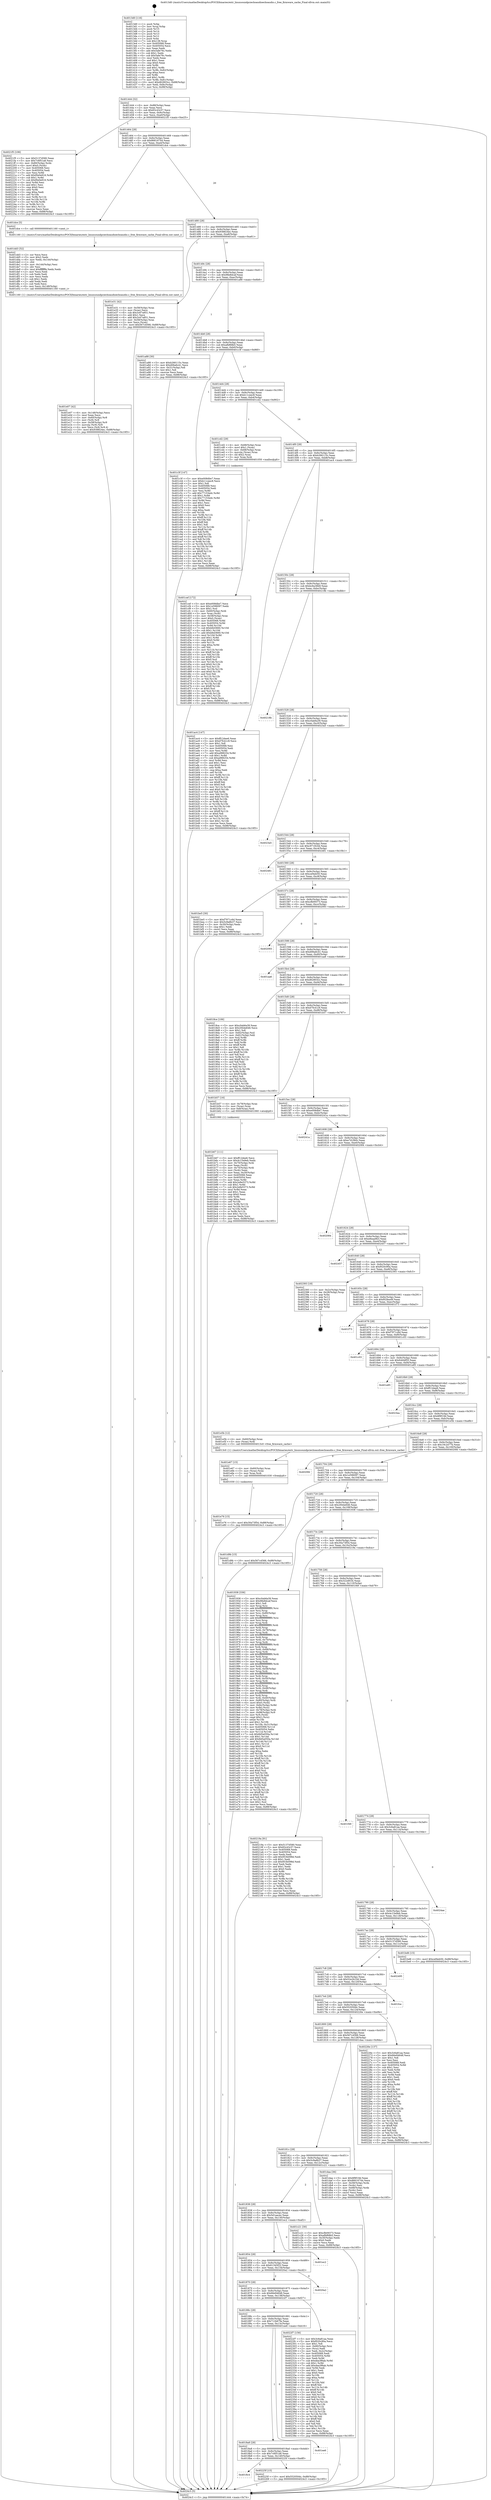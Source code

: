 digraph "0x4013d0" {
  label = "0x4013d0 (/mnt/c/Users/mathe/Desktop/tcc/POCII/binaries/extr_linuxsoundpciechoaudioechoaudio.c_free_firmware_cache_Final-ollvm.out::main(0))"
  labelloc = "t"
  node[shape=record]

  Entry [label="",width=0.3,height=0.3,shape=circle,fillcolor=black,style=filled]
  "0x401444" [label="{
     0x401444 [32]\l
     | [instrs]\l
     &nbsp;&nbsp;0x401444 \<+6\>: mov -0x88(%rbp),%eax\l
     &nbsp;&nbsp;0x40144a \<+2\>: mov %eax,%ecx\l
     &nbsp;&nbsp;0x40144c \<+6\>: sub $0x83c43c57,%ecx\l
     &nbsp;&nbsp;0x401452 \<+6\>: mov %eax,-0x9c(%rbp)\l
     &nbsp;&nbsp;0x401458 \<+6\>: mov %ecx,-0xa0(%rbp)\l
     &nbsp;&nbsp;0x40145e \<+6\>: je 00000000004021f5 \<main+0xe25\>\l
  }"]
  "0x4021f5" [label="{
     0x4021f5 [106]\l
     | [instrs]\l
     &nbsp;&nbsp;0x4021f5 \<+5\>: mov $0x5137d580,%eax\l
     &nbsp;&nbsp;0x4021fa \<+5\>: mov $0x7c6f51a8,%ecx\l
     &nbsp;&nbsp;0x4021ff \<+4\>: mov -0x80(%rbp),%rdx\l
     &nbsp;&nbsp;0x402203 \<+6\>: movl $0x0,(%rdx)\l
     &nbsp;&nbsp;0x402209 \<+7\>: mov 0x405068,%esi\l
     &nbsp;&nbsp;0x402210 \<+7\>: mov 0x405054,%edi\l
     &nbsp;&nbsp;0x402217 \<+3\>: mov %esi,%r8d\l
     &nbsp;&nbsp;0x40221a \<+7\>: add $0xf0e0e916,%r8d\l
     &nbsp;&nbsp;0x402221 \<+4\>: sub $0x1,%r8d\l
     &nbsp;&nbsp;0x402225 \<+7\>: sub $0xf0e0e916,%r8d\l
     &nbsp;&nbsp;0x40222c \<+4\>: imul %r8d,%esi\l
     &nbsp;&nbsp;0x402230 \<+3\>: and $0x1,%esi\l
     &nbsp;&nbsp;0x402233 \<+3\>: cmp $0x0,%esi\l
     &nbsp;&nbsp;0x402236 \<+4\>: sete %r9b\l
     &nbsp;&nbsp;0x40223a \<+3\>: cmp $0xa,%edi\l
     &nbsp;&nbsp;0x40223d \<+4\>: setl %r10b\l
     &nbsp;&nbsp;0x402241 \<+3\>: mov %r9b,%r11b\l
     &nbsp;&nbsp;0x402244 \<+3\>: and %r10b,%r11b\l
     &nbsp;&nbsp;0x402247 \<+3\>: xor %r10b,%r9b\l
     &nbsp;&nbsp;0x40224a \<+3\>: or %r9b,%r11b\l
     &nbsp;&nbsp;0x40224d \<+4\>: test $0x1,%r11b\l
     &nbsp;&nbsp;0x402251 \<+3\>: cmovne %ecx,%eax\l
     &nbsp;&nbsp;0x402254 \<+6\>: mov %eax,-0x88(%rbp)\l
     &nbsp;&nbsp;0x40225a \<+5\>: jmp 00000000004024c3 \<main+0x10f3\>\l
  }"]
  "0x401464" [label="{
     0x401464 [28]\l
     | [instrs]\l
     &nbsp;&nbsp;0x401464 \<+5\>: jmp 0000000000401469 \<main+0x99\>\l
     &nbsp;&nbsp;0x401469 \<+6\>: mov -0x9c(%rbp),%eax\l
     &nbsp;&nbsp;0x40146f \<+5\>: sub $0x86616744,%eax\l
     &nbsp;&nbsp;0x401474 \<+6\>: mov %eax,-0xa4(%rbp)\l
     &nbsp;&nbsp;0x40147a \<+6\>: je 0000000000401dce \<main+0x9fe\>\l
  }"]
  Exit [label="",width=0.3,height=0.3,shape=circle,fillcolor=black,style=filled,peripheries=2]
  "0x401dce" [label="{
     0x401dce [5]\l
     | [instrs]\l
     &nbsp;&nbsp;0x401dce \<+5\>: call 0000000000401160 \<next_i\>\l
     | [calls]\l
     &nbsp;&nbsp;0x401160 \{1\} (/mnt/c/Users/mathe/Desktop/tcc/POCII/binaries/extr_linuxsoundpciechoaudioechoaudio.c_free_firmware_cache_Final-ollvm.out::next_i)\l
  }"]
  "0x401480" [label="{
     0x401480 [28]\l
     | [instrs]\l
     &nbsp;&nbsp;0x401480 \<+5\>: jmp 0000000000401485 \<main+0xb5\>\l
     &nbsp;&nbsp;0x401485 \<+6\>: mov -0x9c(%rbp),%eax\l
     &nbsp;&nbsp;0x40148b \<+5\>: sub $0x938824ec,%eax\l
     &nbsp;&nbsp;0x401490 \<+6\>: mov %eax,-0xa8(%rbp)\l
     &nbsp;&nbsp;0x401496 \<+6\>: je 0000000000401e31 \<main+0xa61\>\l
  }"]
  "0x4018c4" [label="{
     0x4018c4\l
  }", style=dashed]
  "0x401e31" [label="{
     0x401e31 [42]\l
     | [instrs]\l
     &nbsp;&nbsp;0x401e31 \<+4\>: mov -0x58(%rbp),%rax\l
     &nbsp;&nbsp;0x401e35 \<+2\>: mov (%rax),%ecx\l
     &nbsp;&nbsp;0x401e37 \<+6\>: sub $0x3c67a851,%ecx\l
     &nbsp;&nbsp;0x401e3d \<+3\>: add $0x1,%ecx\l
     &nbsp;&nbsp;0x401e40 \<+6\>: add $0x3c67a851,%ecx\l
     &nbsp;&nbsp;0x401e46 \<+4\>: mov -0x58(%rbp),%rax\l
     &nbsp;&nbsp;0x401e4a \<+2\>: mov %ecx,(%rax)\l
     &nbsp;&nbsp;0x401e4c \<+10\>: movl $0x567c4566,-0x88(%rbp)\l
     &nbsp;&nbsp;0x401e56 \<+5\>: jmp 00000000004024c3 \<main+0x10f3\>\l
  }"]
  "0x40149c" [label="{
     0x40149c [28]\l
     | [instrs]\l
     &nbsp;&nbsp;0x40149c \<+5\>: jmp 00000000004014a1 \<main+0xd1\>\l
     &nbsp;&nbsp;0x4014a1 \<+6\>: mov -0x9c(%rbp),%eax\l
     &nbsp;&nbsp;0x4014a7 \<+5\>: sub $0x98e8dcaf,%eax\l
     &nbsp;&nbsp;0x4014ac \<+6\>: mov %eax,-0xac(%rbp)\l
     &nbsp;&nbsp;0x4014b2 \<+6\>: je 0000000000401a88 \<main+0x6b8\>\l
  }"]
  "0x40225f" [label="{
     0x40225f [15]\l
     | [instrs]\l
     &nbsp;&nbsp;0x40225f \<+10\>: movl $0x552050dc,-0x88(%rbp)\l
     &nbsp;&nbsp;0x402269 \<+5\>: jmp 00000000004024c3 \<main+0x10f3\>\l
  }"]
  "0x401a88" [label="{
     0x401a88 [30]\l
     | [instrs]\l
     &nbsp;&nbsp;0x401a88 \<+5\>: mov $0xb266115c,%eax\l
     &nbsp;&nbsp;0x401a8d \<+5\>: mov $0xd06a6c41,%ecx\l
     &nbsp;&nbsp;0x401a92 \<+3\>: mov -0x31(%rbp),%dl\l
     &nbsp;&nbsp;0x401a95 \<+3\>: test $0x1,%dl\l
     &nbsp;&nbsp;0x401a98 \<+3\>: cmovne %ecx,%eax\l
     &nbsp;&nbsp;0x401a9b \<+6\>: mov %eax,-0x88(%rbp)\l
     &nbsp;&nbsp;0x401aa1 \<+5\>: jmp 00000000004024c3 \<main+0x10f3\>\l
  }"]
  "0x4014b8" [label="{
     0x4014b8 [28]\l
     | [instrs]\l
     &nbsp;&nbsp;0x4014b8 \<+5\>: jmp 00000000004014bd \<main+0xed\>\l
     &nbsp;&nbsp;0x4014bd \<+6\>: mov -0x9c(%rbp),%eax\l
     &nbsp;&nbsp;0x4014c3 \<+5\>: sub $0xafbf68b5,%eax\l
     &nbsp;&nbsp;0x4014c8 \<+6\>: mov %eax,-0xb0(%rbp)\l
     &nbsp;&nbsp;0x4014ce \<+6\>: je 0000000000401c3f \<main+0x86f\>\l
  }"]
  "0x4018a8" [label="{
     0x4018a8 [28]\l
     | [instrs]\l
     &nbsp;&nbsp;0x4018a8 \<+5\>: jmp 00000000004018ad \<main+0x4dd\>\l
     &nbsp;&nbsp;0x4018ad \<+6\>: mov -0x9c(%rbp),%eax\l
     &nbsp;&nbsp;0x4018b3 \<+5\>: sub $0x7c6f51a8,%eax\l
     &nbsp;&nbsp;0x4018b8 \<+6\>: mov %eax,-0x140(%rbp)\l
     &nbsp;&nbsp;0x4018be \<+6\>: je 000000000040225f \<main+0xe8f\>\l
  }"]
  "0x401c3f" [label="{
     0x401c3f [147]\l
     | [instrs]\l
     &nbsp;&nbsp;0x401c3f \<+5\>: mov $0xe008dbe7,%eax\l
     &nbsp;&nbsp;0x401c44 \<+5\>: mov $0xb11ceec8,%ecx\l
     &nbsp;&nbsp;0x401c49 \<+2\>: mov $0x1,%dl\l
     &nbsp;&nbsp;0x401c4b \<+7\>: mov 0x405068,%esi\l
     &nbsp;&nbsp;0x401c52 \<+7\>: mov 0x405054,%edi\l
     &nbsp;&nbsp;0x401c59 \<+3\>: mov %esi,%r8d\l
     &nbsp;&nbsp;0x401c5c \<+7\>: add $0x77153edc,%r8d\l
     &nbsp;&nbsp;0x401c63 \<+4\>: sub $0x1,%r8d\l
     &nbsp;&nbsp;0x401c67 \<+7\>: sub $0x77153edc,%r8d\l
     &nbsp;&nbsp;0x401c6e \<+4\>: imul %r8d,%esi\l
     &nbsp;&nbsp;0x401c72 \<+3\>: and $0x1,%esi\l
     &nbsp;&nbsp;0x401c75 \<+3\>: cmp $0x0,%esi\l
     &nbsp;&nbsp;0x401c78 \<+4\>: sete %r9b\l
     &nbsp;&nbsp;0x401c7c \<+3\>: cmp $0xa,%edi\l
     &nbsp;&nbsp;0x401c7f \<+4\>: setl %r10b\l
     &nbsp;&nbsp;0x401c83 \<+3\>: mov %r9b,%r11b\l
     &nbsp;&nbsp;0x401c86 \<+4\>: xor $0xff,%r11b\l
     &nbsp;&nbsp;0x401c8a \<+3\>: mov %r10b,%bl\l
     &nbsp;&nbsp;0x401c8d \<+3\>: xor $0xff,%bl\l
     &nbsp;&nbsp;0x401c90 \<+3\>: xor $0x1,%dl\l
     &nbsp;&nbsp;0x401c93 \<+3\>: mov %r11b,%r14b\l
     &nbsp;&nbsp;0x401c96 \<+4\>: and $0xff,%r14b\l
     &nbsp;&nbsp;0x401c9a \<+3\>: and %dl,%r9b\l
     &nbsp;&nbsp;0x401c9d \<+3\>: mov %bl,%r15b\l
     &nbsp;&nbsp;0x401ca0 \<+4\>: and $0xff,%r15b\l
     &nbsp;&nbsp;0x401ca4 \<+3\>: and %dl,%r10b\l
     &nbsp;&nbsp;0x401ca7 \<+3\>: or %r9b,%r14b\l
     &nbsp;&nbsp;0x401caa \<+3\>: or %r10b,%r15b\l
     &nbsp;&nbsp;0x401cad \<+3\>: xor %r15b,%r14b\l
     &nbsp;&nbsp;0x401cb0 \<+3\>: or %bl,%r11b\l
     &nbsp;&nbsp;0x401cb3 \<+4\>: xor $0xff,%r11b\l
     &nbsp;&nbsp;0x401cb7 \<+3\>: or $0x1,%dl\l
     &nbsp;&nbsp;0x401cba \<+3\>: and %dl,%r11b\l
     &nbsp;&nbsp;0x401cbd \<+3\>: or %r11b,%r14b\l
     &nbsp;&nbsp;0x401cc0 \<+4\>: test $0x1,%r14b\l
     &nbsp;&nbsp;0x401cc4 \<+3\>: cmovne %ecx,%eax\l
     &nbsp;&nbsp;0x401cc7 \<+6\>: mov %eax,-0x88(%rbp)\l
     &nbsp;&nbsp;0x401ccd \<+5\>: jmp 00000000004024c3 \<main+0x10f3\>\l
  }"]
  "0x4014d4" [label="{
     0x4014d4 [28]\l
     | [instrs]\l
     &nbsp;&nbsp;0x4014d4 \<+5\>: jmp 00000000004014d9 \<main+0x109\>\l
     &nbsp;&nbsp;0x4014d9 \<+6\>: mov -0x9c(%rbp),%eax\l
     &nbsp;&nbsp;0x4014df \<+5\>: sub $0xb11ceec8,%eax\l
     &nbsp;&nbsp;0x4014e4 \<+6\>: mov %eax,-0xb4(%rbp)\l
     &nbsp;&nbsp;0x4014ea \<+6\>: je 0000000000401cd2 \<main+0x902\>\l
  }"]
  "0x401ee6" [label="{
     0x401ee6\l
  }", style=dashed]
  "0x401cd2" [label="{
     0x401cd2 [29]\l
     | [instrs]\l
     &nbsp;&nbsp;0x401cd2 \<+4\>: mov -0x68(%rbp),%rax\l
     &nbsp;&nbsp;0x401cd6 \<+6\>: movl $0x1,(%rax)\l
     &nbsp;&nbsp;0x401cdc \<+4\>: mov -0x68(%rbp),%rax\l
     &nbsp;&nbsp;0x401ce0 \<+3\>: movslq (%rax),%rax\l
     &nbsp;&nbsp;0x401ce3 \<+4\>: shl $0x2,%rax\l
     &nbsp;&nbsp;0x401ce7 \<+3\>: mov %rax,%rdi\l
     &nbsp;&nbsp;0x401cea \<+5\>: call 0000000000401050 \<malloc@plt\>\l
     | [calls]\l
     &nbsp;&nbsp;0x401050 \{1\} (unknown)\l
  }"]
  "0x4014f0" [label="{
     0x4014f0 [28]\l
     | [instrs]\l
     &nbsp;&nbsp;0x4014f0 \<+5\>: jmp 00000000004014f5 \<main+0x125\>\l
     &nbsp;&nbsp;0x4014f5 \<+6\>: mov -0x9c(%rbp),%eax\l
     &nbsp;&nbsp;0x4014fb \<+5\>: sub $0xb266115c,%eax\l
     &nbsp;&nbsp;0x401500 \<+6\>: mov %eax,-0xb8(%rbp)\l
     &nbsp;&nbsp;0x401506 \<+6\>: je 0000000000401ac4 \<main+0x6f4\>\l
  }"]
  "0x40188c" [label="{
     0x40188c [28]\l
     | [instrs]\l
     &nbsp;&nbsp;0x40188c \<+5\>: jmp 0000000000401891 \<main+0x4c1\>\l
     &nbsp;&nbsp;0x401891 \<+6\>: mov -0x9c(%rbp),%eax\l
     &nbsp;&nbsp;0x401897 \<+5\>: sub $0x712b67fa,%eax\l
     &nbsp;&nbsp;0x40189c \<+6\>: mov %eax,-0x13c(%rbp)\l
     &nbsp;&nbsp;0x4018a2 \<+6\>: je 0000000000401ee6 \<main+0xb16\>\l
  }"]
  "0x401ac4" [label="{
     0x401ac4 [147]\l
     | [instrs]\l
     &nbsp;&nbsp;0x401ac4 \<+5\>: mov $0xff12dee6,%eax\l
     &nbsp;&nbsp;0x401ac9 \<+5\>: mov $0xd7fc41c9,%ecx\l
     &nbsp;&nbsp;0x401ace \<+2\>: mov $0x1,%dl\l
     &nbsp;&nbsp;0x401ad0 \<+7\>: mov 0x405068,%esi\l
     &nbsp;&nbsp;0x401ad7 \<+7\>: mov 0x405054,%edi\l
     &nbsp;&nbsp;0x401ade \<+3\>: mov %esi,%r8d\l
     &nbsp;&nbsp;0x401ae1 \<+7\>: add $0xa988254,%r8d\l
     &nbsp;&nbsp;0x401ae8 \<+4\>: sub $0x1,%r8d\l
     &nbsp;&nbsp;0x401aec \<+7\>: sub $0xa988254,%r8d\l
     &nbsp;&nbsp;0x401af3 \<+4\>: imul %r8d,%esi\l
     &nbsp;&nbsp;0x401af7 \<+3\>: and $0x1,%esi\l
     &nbsp;&nbsp;0x401afa \<+3\>: cmp $0x0,%esi\l
     &nbsp;&nbsp;0x401afd \<+4\>: sete %r9b\l
     &nbsp;&nbsp;0x401b01 \<+3\>: cmp $0xa,%edi\l
     &nbsp;&nbsp;0x401b04 \<+4\>: setl %r10b\l
     &nbsp;&nbsp;0x401b08 \<+3\>: mov %r9b,%r11b\l
     &nbsp;&nbsp;0x401b0b \<+4\>: xor $0xff,%r11b\l
     &nbsp;&nbsp;0x401b0f \<+3\>: mov %r10b,%bl\l
     &nbsp;&nbsp;0x401b12 \<+3\>: xor $0xff,%bl\l
     &nbsp;&nbsp;0x401b15 \<+3\>: xor $0x0,%dl\l
     &nbsp;&nbsp;0x401b18 \<+3\>: mov %r11b,%r14b\l
     &nbsp;&nbsp;0x401b1b \<+4\>: and $0x0,%r14b\l
     &nbsp;&nbsp;0x401b1f \<+3\>: and %dl,%r9b\l
     &nbsp;&nbsp;0x401b22 \<+3\>: mov %bl,%r15b\l
     &nbsp;&nbsp;0x401b25 \<+4\>: and $0x0,%r15b\l
     &nbsp;&nbsp;0x401b29 \<+3\>: and %dl,%r10b\l
     &nbsp;&nbsp;0x401b2c \<+3\>: or %r9b,%r14b\l
     &nbsp;&nbsp;0x401b2f \<+3\>: or %r10b,%r15b\l
     &nbsp;&nbsp;0x401b32 \<+3\>: xor %r15b,%r14b\l
     &nbsp;&nbsp;0x401b35 \<+3\>: or %bl,%r11b\l
     &nbsp;&nbsp;0x401b38 \<+4\>: xor $0xff,%r11b\l
     &nbsp;&nbsp;0x401b3c \<+3\>: or $0x0,%dl\l
     &nbsp;&nbsp;0x401b3f \<+3\>: and %dl,%r11b\l
     &nbsp;&nbsp;0x401b42 \<+3\>: or %r11b,%r14b\l
     &nbsp;&nbsp;0x401b45 \<+4\>: test $0x1,%r14b\l
     &nbsp;&nbsp;0x401b49 \<+3\>: cmovne %ecx,%eax\l
     &nbsp;&nbsp;0x401b4c \<+6\>: mov %eax,-0x88(%rbp)\l
     &nbsp;&nbsp;0x401b52 \<+5\>: jmp 00000000004024c3 \<main+0x10f3\>\l
  }"]
  "0x40150c" [label="{
     0x40150c [28]\l
     | [instrs]\l
     &nbsp;&nbsp;0x40150c \<+5\>: jmp 0000000000401511 \<main+0x141\>\l
     &nbsp;&nbsp;0x401511 \<+6\>: mov -0x9c(%rbp),%eax\l
     &nbsp;&nbsp;0x401517 \<+5\>: sub $0xbc6a36b9,%eax\l
     &nbsp;&nbsp;0x40151c \<+6\>: mov %eax,-0xbc(%rbp)\l
     &nbsp;&nbsp;0x401522 \<+6\>: je 000000000040218b \<main+0xdbb\>\l
  }"]
  "0x4022f7" [label="{
     0x4022f7 [156]\l
     | [instrs]\l
     &nbsp;&nbsp;0x4022f7 \<+5\>: mov $0x3c6a81aa,%eax\l
     &nbsp;&nbsp;0x4022fc \<+5\>: mov $0xf020c90a,%ecx\l
     &nbsp;&nbsp;0x402301 \<+2\>: mov $0x1,%dl\l
     &nbsp;&nbsp;0x402303 \<+4\>: mov -0x80(%rbp),%rsi\l
     &nbsp;&nbsp;0x402307 \<+2\>: mov (%rsi),%edi\l
     &nbsp;&nbsp;0x402309 \<+3\>: mov %edi,-0x2c(%rbp)\l
     &nbsp;&nbsp;0x40230c \<+7\>: mov 0x405068,%edi\l
     &nbsp;&nbsp;0x402313 \<+8\>: mov 0x405054,%r8d\l
     &nbsp;&nbsp;0x40231b \<+3\>: mov %edi,%r9d\l
     &nbsp;&nbsp;0x40231e \<+7\>: sub $0xdea3f6ab,%r9d\l
     &nbsp;&nbsp;0x402325 \<+4\>: sub $0x1,%r9d\l
     &nbsp;&nbsp;0x402329 \<+7\>: add $0xdea3f6ab,%r9d\l
     &nbsp;&nbsp;0x402330 \<+4\>: imul %r9d,%edi\l
     &nbsp;&nbsp;0x402334 \<+3\>: and $0x1,%edi\l
     &nbsp;&nbsp;0x402337 \<+3\>: cmp $0x0,%edi\l
     &nbsp;&nbsp;0x40233a \<+4\>: sete %r10b\l
     &nbsp;&nbsp;0x40233e \<+4\>: cmp $0xa,%r8d\l
     &nbsp;&nbsp;0x402342 \<+4\>: setl %r11b\l
     &nbsp;&nbsp;0x402346 \<+3\>: mov %r10b,%bl\l
     &nbsp;&nbsp;0x402349 \<+3\>: xor $0xff,%bl\l
     &nbsp;&nbsp;0x40234c \<+3\>: mov %r11b,%r14b\l
     &nbsp;&nbsp;0x40234f \<+4\>: xor $0xff,%r14b\l
     &nbsp;&nbsp;0x402353 \<+3\>: xor $0x0,%dl\l
     &nbsp;&nbsp;0x402356 \<+3\>: mov %bl,%r15b\l
     &nbsp;&nbsp;0x402359 \<+4\>: and $0x0,%r15b\l
     &nbsp;&nbsp;0x40235d \<+3\>: and %dl,%r10b\l
     &nbsp;&nbsp;0x402360 \<+3\>: mov %r14b,%r12b\l
     &nbsp;&nbsp;0x402363 \<+4\>: and $0x0,%r12b\l
     &nbsp;&nbsp;0x402367 \<+3\>: and %dl,%r11b\l
     &nbsp;&nbsp;0x40236a \<+3\>: or %r10b,%r15b\l
     &nbsp;&nbsp;0x40236d \<+3\>: or %r11b,%r12b\l
     &nbsp;&nbsp;0x402370 \<+3\>: xor %r12b,%r15b\l
     &nbsp;&nbsp;0x402373 \<+3\>: or %r14b,%bl\l
     &nbsp;&nbsp;0x402376 \<+3\>: xor $0xff,%bl\l
     &nbsp;&nbsp;0x402379 \<+3\>: or $0x0,%dl\l
     &nbsp;&nbsp;0x40237c \<+2\>: and %dl,%bl\l
     &nbsp;&nbsp;0x40237e \<+3\>: or %bl,%r15b\l
     &nbsp;&nbsp;0x402381 \<+4\>: test $0x1,%r15b\l
     &nbsp;&nbsp;0x402385 \<+3\>: cmovne %ecx,%eax\l
     &nbsp;&nbsp;0x402388 \<+6\>: mov %eax,-0x88(%rbp)\l
     &nbsp;&nbsp;0x40238e \<+5\>: jmp 00000000004024c3 \<main+0x10f3\>\l
  }"]
  "0x40218b" [label="{
     0x40218b\l
  }", style=dashed]
  "0x401528" [label="{
     0x401528 [28]\l
     | [instrs]\l
     &nbsp;&nbsp;0x401528 \<+5\>: jmp 000000000040152d \<main+0x15d\>\l
     &nbsp;&nbsp;0x40152d \<+6\>: mov -0x9c(%rbp),%eax\l
     &nbsp;&nbsp;0x401533 \<+5\>: sub $0xc0ab6a39,%eax\l
     &nbsp;&nbsp;0x401538 \<+6\>: mov %eax,-0xc0(%rbp)\l
     &nbsp;&nbsp;0x40153e \<+6\>: je 00000000004023a5 \<main+0xfd5\>\l
  }"]
  "0x401870" [label="{
     0x401870 [28]\l
     | [instrs]\l
     &nbsp;&nbsp;0x401870 \<+5\>: jmp 0000000000401875 \<main+0x4a5\>\l
     &nbsp;&nbsp;0x401875 \<+6\>: mov -0x9c(%rbp),%eax\l
     &nbsp;&nbsp;0x40187b \<+5\>: sub $0x66e94648,%eax\l
     &nbsp;&nbsp;0x401880 \<+6\>: mov %eax,-0x138(%rbp)\l
     &nbsp;&nbsp;0x401886 \<+6\>: je 00000000004022f7 \<main+0xf27\>\l
  }"]
  "0x4023a5" [label="{
     0x4023a5\l
  }", style=dashed]
  "0x401544" [label="{
     0x401544 [28]\l
     | [instrs]\l
     &nbsp;&nbsp;0x401544 \<+5\>: jmp 0000000000401549 \<main+0x179\>\l
     &nbsp;&nbsp;0x401549 \<+6\>: mov -0x9c(%rbp),%eax\l
     &nbsp;&nbsp;0x40154f \<+5\>: sub $0xc9718244,%eax\l
     &nbsp;&nbsp;0x401554 \<+6\>: mov %eax,-0xc4(%rbp)\l
     &nbsp;&nbsp;0x40155a \<+6\>: je 0000000000402481 \<main+0x10b1\>\l
  }"]
  "0x4020a2" [label="{
     0x4020a2\l
  }", style=dashed]
  "0x402481" [label="{
     0x402481\l
  }", style=dashed]
  "0x401560" [label="{
     0x401560 [28]\l
     | [instrs]\l
     &nbsp;&nbsp;0x401560 \<+5\>: jmp 0000000000401565 \<main+0x195\>\l
     &nbsp;&nbsp;0x401565 \<+6\>: mov -0x9c(%rbp),%eax\l
     &nbsp;&nbsp;0x40156b \<+5\>: sub $0xcef4eb50,%eax\l
     &nbsp;&nbsp;0x401570 \<+6\>: mov %eax,-0xc8(%rbp)\l
     &nbsp;&nbsp;0x401576 \<+6\>: je 0000000000401be5 \<main+0x815\>\l
  }"]
  "0x401854" [label="{
     0x401854 [28]\l
     | [instrs]\l
     &nbsp;&nbsp;0x401854 \<+5\>: jmp 0000000000401859 \<main+0x489\>\l
     &nbsp;&nbsp;0x401859 \<+6\>: mov -0x9c(%rbp),%eax\l
     &nbsp;&nbsp;0x40185f \<+5\>: sub $0x61345f22,%eax\l
     &nbsp;&nbsp;0x401864 \<+6\>: mov %eax,-0x134(%rbp)\l
     &nbsp;&nbsp;0x40186a \<+6\>: je 00000000004020a2 \<main+0xcd2\>\l
  }"]
  "0x401be5" [label="{
     0x401be5 [30]\l
     | [instrs]\l
     &nbsp;&nbsp;0x401be5 \<+5\>: mov $0xf7971c6d,%eax\l
     &nbsp;&nbsp;0x401bea \<+5\>: mov $0x5c9a8b37,%ecx\l
     &nbsp;&nbsp;0x401bef \<+3\>: mov -0x30(%rbp),%edx\l
     &nbsp;&nbsp;0x401bf2 \<+3\>: cmp $0x1,%edx\l
     &nbsp;&nbsp;0x401bf5 \<+3\>: cmovl %ecx,%eax\l
     &nbsp;&nbsp;0x401bf8 \<+6\>: mov %eax,-0x88(%rbp)\l
     &nbsp;&nbsp;0x401bfe \<+5\>: jmp 00000000004024c3 \<main+0x10f3\>\l
  }"]
  "0x40157c" [label="{
     0x40157c [28]\l
     | [instrs]\l
     &nbsp;&nbsp;0x40157c \<+5\>: jmp 0000000000401581 \<main+0x1b1\>\l
     &nbsp;&nbsp;0x401581 \<+6\>: mov -0x9c(%rbp),%eax\l
     &nbsp;&nbsp;0x401587 \<+5\>: sub $0xcfb09373,%eax\l
     &nbsp;&nbsp;0x40158c \<+6\>: mov %eax,-0xcc(%rbp)\l
     &nbsp;&nbsp;0x401592 \<+6\>: je 0000000000402093 \<main+0xcc3\>\l
  }"]
  "0x401ec2" [label="{
     0x401ec2\l
  }", style=dashed]
  "0x402093" [label="{
     0x402093\l
  }", style=dashed]
  "0x401598" [label="{
     0x401598 [28]\l
     | [instrs]\l
     &nbsp;&nbsp;0x401598 \<+5\>: jmp 000000000040159d \<main+0x1cd\>\l
     &nbsp;&nbsp;0x40159d \<+6\>: mov -0x9c(%rbp),%eax\l
     &nbsp;&nbsp;0x4015a3 \<+5\>: sub $0xd06a6c41,%eax\l
     &nbsp;&nbsp;0x4015a8 \<+6\>: mov %eax,-0xd0(%rbp)\l
     &nbsp;&nbsp;0x4015ae \<+6\>: je 0000000000401aa6 \<main+0x6d6\>\l
  }"]
  "0x401e76" [label="{
     0x401e76 [15]\l
     | [instrs]\l
     &nbsp;&nbsp;0x401e76 \<+10\>: movl $0x30a73f54,-0x88(%rbp)\l
     &nbsp;&nbsp;0x401e80 \<+5\>: jmp 00000000004024c3 \<main+0x10f3\>\l
  }"]
  "0x401aa6" [label="{
     0x401aa6\l
  }", style=dashed]
  "0x4015b4" [label="{
     0x4015b4 [28]\l
     | [instrs]\l
     &nbsp;&nbsp;0x4015b4 \<+5\>: jmp 00000000004015b9 \<main+0x1e9\>\l
     &nbsp;&nbsp;0x4015b9 \<+6\>: mov -0x9c(%rbp),%eax\l
     &nbsp;&nbsp;0x4015bf \<+5\>: sub $0xd62803cc,%eax\l
     &nbsp;&nbsp;0x4015c4 \<+6\>: mov %eax,-0xd4(%rbp)\l
     &nbsp;&nbsp;0x4015ca \<+6\>: je 00000000004018ce \<main+0x4fe\>\l
  }"]
  "0x401e67" [label="{
     0x401e67 [15]\l
     | [instrs]\l
     &nbsp;&nbsp;0x401e67 \<+4\>: mov -0x60(%rbp),%rax\l
     &nbsp;&nbsp;0x401e6b \<+3\>: mov (%rax),%rax\l
     &nbsp;&nbsp;0x401e6e \<+3\>: mov %rax,%rdi\l
     &nbsp;&nbsp;0x401e71 \<+5\>: call 0000000000401030 \<free@plt\>\l
     | [calls]\l
     &nbsp;&nbsp;0x401030 \{1\} (unknown)\l
  }"]
  "0x4018ce" [label="{
     0x4018ce [106]\l
     | [instrs]\l
     &nbsp;&nbsp;0x4018ce \<+5\>: mov $0xc0ab6a39,%eax\l
     &nbsp;&nbsp;0x4018d3 \<+5\>: mov $0x2944e646,%ecx\l
     &nbsp;&nbsp;0x4018d8 \<+2\>: mov $0x1,%dl\l
     &nbsp;&nbsp;0x4018da \<+7\>: mov -0x82(%rbp),%sil\l
     &nbsp;&nbsp;0x4018e1 \<+7\>: mov -0x81(%rbp),%dil\l
     &nbsp;&nbsp;0x4018e8 \<+3\>: mov %sil,%r8b\l
     &nbsp;&nbsp;0x4018eb \<+4\>: xor $0xff,%r8b\l
     &nbsp;&nbsp;0x4018ef \<+3\>: mov %dil,%r9b\l
     &nbsp;&nbsp;0x4018f2 \<+4\>: xor $0xff,%r9b\l
     &nbsp;&nbsp;0x4018f6 \<+3\>: xor $0x1,%dl\l
     &nbsp;&nbsp;0x4018f9 \<+3\>: mov %r8b,%r10b\l
     &nbsp;&nbsp;0x4018fc \<+4\>: and $0xff,%r10b\l
     &nbsp;&nbsp;0x401900 \<+3\>: and %dl,%sil\l
     &nbsp;&nbsp;0x401903 \<+3\>: mov %r9b,%r11b\l
     &nbsp;&nbsp;0x401906 \<+4\>: and $0xff,%r11b\l
     &nbsp;&nbsp;0x40190a \<+3\>: and %dl,%dil\l
     &nbsp;&nbsp;0x40190d \<+3\>: or %sil,%r10b\l
     &nbsp;&nbsp;0x401910 \<+3\>: or %dil,%r11b\l
     &nbsp;&nbsp;0x401913 \<+3\>: xor %r11b,%r10b\l
     &nbsp;&nbsp;0x401916 \<+3\>: or %r9b,%r8b\l
     &nbsp;&nbsp;0x401919 \<+4\>: xor $0xff,%r8b\l
     &nbsp;&nbsp;0x40191d \<+3\>: or $0x1,%dl\l
     &nbsp;&nbsp;0x401920 \<+3\>: and %dl,%r8b\l
     &nbsp;&nbsp;0x401923 \<+3\>: or %r8b,%r10b\l
     &nbsp;&nbsp;0x401926 \<+4\>: test $0x1,%r10b\l
     &nbsp;&nbsp;0x40192a \<+3\>: cmovne %ecx,%eax\l
     &nbsp;&nbsp;0x40192d \<+6\>: mov %eax,-0x88(%rbp)\l
     &nbsp;&nbsp;0x401933 \<+5\>: jmp 00000000004024c3 \<main+0x10f3\>\l
  }"]
  "0x4015d0" [label="{
     0x4015d0 [28]\l
     | [instrs]\l
     &nbsp;&nbsp;0x4015d0 \<+5\>: jmp 00000000004015d5 \<main+0x205\>\l
     &nbsp;&nbsp;0x4015d5 \<+6\>: mov -0x9c(%rbp),%eax\l
     &nbsp;&nbsp;0x4015db \<+5\>: sub $0xd7fc41c9,%eax\l
     &nbsp;&nbsp;0x4015e0 \<+6\>: mov %eax,-0xd8(%rbp)\l
     &nbsp;&nbsp;0x4015e6 \<+6\>: je 0000000000401b57 \<main+0x787\>\l
  }"]
  "0x4024c3" [label="{
     0x4024c3 [5]\l
     | [instrs]\l
     &nbsp;&nbsp;0x4024c3 \<+5\>: jmp 0000000000401444 \<main+0x74\>\l
  }"]
  "0x4013d0" [label="{
     0x4013d0 [116]\l
     | [instrs]\l
     &nbsp;&nbsp;0x4013d0 \<+1\>: push %rbp\l
     &nbsp;&nbsp;0x4013d1 \<+3\>: mov %rsp,%rbp\l
     &nbsp;&nbsp;0x4013d4 \<+2\>: push %r15\l
     &nbsp;&nbsp;0x4013d6 \<+2\>: push %r14\l
     &nbsp;&nbsp;0x4013d8 \<+2\>: push %r13\l
     &nbsp;&nbsp;0x4013da \<+2\>: push %r12\l
     &nbsp;&nbsp;0x4013dc \<+1\>: push %rbx\l
     &nbsp;&nbsp;0x4013dd \<+7\>: sub $0x138,%rsp\l
     &nbsp;&nbsp;0x4013e4 \<+7\>: mov 0x405068,%eax\l
     &nbsp;&nbsp;0x4013eb \<+7\>: mov 0x405054,%ecx\l
     &nbsp;&nbsp;0x4013f2 \<+2\>: mov %eax,%edx\l
     &nbsp;&nbsp;0x4013f4 \<+6\>: add $0x5afe76c,%edx\l
     &nbsp;&nbsp;0x4013fa \<+3\>: sub $0x1,%edx\l
     &nbsp;&nbsp;0x4013fd \<+6\>: sub $0x5afe76c,%edx\l
     &nbsp;&nbsp;0x401403 \<+3\>: imul %edx,%eax\l
     &nbsp;&nbsp;0x401406 \<+3\>: and $0x1,%eax\l
     &nbsp;&nbsp;0x401409 \<+3\>: cmp $0x0,%eax\l
     &nbsp;&nbsp;0x40140c \<+4\>: sete %r8b\l
     &nbsp;&nbsp;0x401410 \<+4\>: and $0x1,%r8b\l
     &nbsp;&nbsp;0x401414 \<+7\>: mov %r8b,-0x82(%rbp)\l
     &nbsp;&nbsp;0x40141b \<+3\>: cmp $0xa,%ecx\l
     &nbsp;&nbsp;0x40141e \<+4\>: setl %r8b\l
     &nbsp;&nbsp;0x401422 \<+4\>: and $0x1,%r8b\l
     &nbsp;&nbsp;0x401426 \<+7\>: mov %r8b,-0x81(%rbp)\l
     &nbsp;&nbsp;0x40142d \<+10\>: movl $0xd62803cc,-0x88(%rbp)\l
     &nbsp;&nbsp;0x401437 \<+6\>: mov %edi,-0x8c(%rbp)\l
     &nbsp;&nbsp;0x40143d \<+7\>: mov %rsi,-0x98(%rbp)\l
  }"]
  "0x401e07" [label="{
     0x401e07 [42]\l
     | [instrs]\l
     &nbsp;&nbsp;0x401e07 \<+6\>: mov -0x148(%rbp),%ecx\l
     &nbsp;&nbsp;0x401e0d \<+3\>: imul %eax,%ecx\l
     &nbsp;&nbsp;0x401e10 \<+4\>: mov -0x60(%rbp),%r8\l
     &nbsp;&nbsp;0x401e14 \<+3\>: mov (%r8),%r8\l
     &nbsp;&nbsp;0x401e17 \<+4\>: mov -0x58(%rbp),%r9\l
     &nbsp;&nbsp;0x401e1b \<+3\>: movslq (%r9),%r9\l
     &nbsp;&nbsp;0x401e1e \<+4\>: mov %ecx,(%r8,%r9,4)\l
     &nbsp;&nbsp;0x401e22 \<+10\>: movl $0x938824ec,-0x88(%rbp)\l
     &nbsp;&nbsp;0x401e2c \<+5\>: jmp 00000000004024c3 \<main+0x10f3\>\l
  }"]
  "0x401b57" [label="{
     0x401b57 [16]\l
     | [instrs]\l
     &nbsp;&nbsp;0x401b57 \<+4\>: mov -0x78(%rbp),%rax\l
     &nbsp;&nbsp;0x401b5b \<+3\>: mov (%rax),%rax\l
     &nbsp;&nbsp;0x401b5e \<+4\>: mov 0x8(%rax),%rdi\l
     &nbsp;&nbsp;0x401b62 \<+5\>: call 0000000000401060 \<atoi@plt\>\l
     | [calls]\l
     &nbsp;&nbsp;0x401060 \{1\} (unknown)\l
  }"]
  "0x4015ec" [label="{
     0x4015ec [28]\l
     | [instrs]\l
     &nbsp;&nbsp;0x4015ec \<+5\>: jmp 00000000004015f1 \<main+0x221\>\l
     &nbsp;&nbsp;0x4015f1 \<+6\>: mov -0x9c(%rbp),%eax\l
     &nbsp;&nbsp;0x4015f7 \<+5\>: sub $0xe008dbe7,%eax\l
     &nbsp;&nbsp;0x4015fc \<+6\>: mov %eax,-0xdc(%rbp)\l
     &nbsp;&nbsp;0x401602 \<+6\>: je 000000000040241a \<main+0x104a\>\l
  }"]
  "0x401dd3" [label="{
     0x401dd3 [52]\l
     | [instrs]\l
     &nbsp;&nbsp;0x401dd3 \<+2\>: xor %ecx,%ecx\l
     &nbsp;&nbsp;0x401dd5 \<+5\>: mov $0x2,%edx\l
     &nbsp;&nbsp;0x401dda \<+6\>: mov %edx,-0x144(%rbp)\l
     &nbsp;&nbsp;0x401de0 \<+1\>: cltd\l
     &nbsp;&nbsp;0x401de1 \<+6\>: mov -0x144(%rbp),%esi\l
     &nbsp;&nbsp;0x401de7 \<+2\>: idiv %esi\l
     &nbsp;&nbsp;0x401de9 \<+6\>: imul $0xfffffffe,%edx,%edx\l
     &nbsp;&nbsp;0x401def \<+2\>: mov %ecx,%edi\l
     &nbsp;&nbsp;0x401df1 \<+2\>: sub %edx,%edi\l
     &nbsp;&nbsp;0x401df3 \<+2\>: mov %ecx,%edx\l
     &nbsp;&nbsp;0x401df5 \<+3\>: sub $0x1,%edx\l
     &nbsp;&nbsp;0x401df8 \<+2\>: add %edx,%edi\l
     &nbsp;&nbsp;0x401dfa \<+2\>: sub %edi,%ecx\l
     &nbsp;&nbsp;0x401dfc \<+6\>: mov %ecx,-0x148(%rbp)\l
     &nbsp;&nbsp;0x401e02 \<+5\>: call 0000000000401160 \<next_i\>\l
     | [calls]\l
     &nbsp;&nbsp;0x401160 \{1\} (/mnt/c/Users/mathe/Desktop/tcc/POCII/binaries/extr_linuxsoundpciechoaudioechoaudio.c_free_firmware_cache_Final-ollvm.out::next_i)\l
  }"]
  "0x40241a" [label="{
     0x40241a\l
  }", style=dashed]
  "0x401608" [label="{
     0x401608 [28]\l
     | [instrs]\l
     &nbsp;&nbsp;0x401608 \<+5\>: jmp 000000000040160d \<main+0x23d\>\l
     &nbsp;&nbsp;0x40160d \<+6\>: mov -0x9c(%rbp),%eax\l
     &nbsp;&nbsp;0x401613 \<+5\>: sub $0xe7d1fb0c,%eax\l
     &nbsp;&nbsp;0x401618 \<+6\>: mov %eax,-0xe0(%rbp)\l
     &nbsp;&nbsp;0x40161e \<+6\>: je 0000000000402084 \<main+0xcb4\>\l
  }"]
  "0x401cef" [label="{
     0x401cef [172]\l
     | [instrs]\l
     &nbsp;&nbsp;0x401cef \<+5\>: mov $0xe008dbe7,%ecx\l
     &nbsp;&nbsp;0x401cf4 \<+5\>: mov $0x1e596097,%edx\l
     &nbsp;&nbsp;0x401cf9 \<+3\>: mov $0x1,%sil\l
     &nbsp;&nbsp;0x401cfc \<+4\>: mov -0x60(%rbp),%rdi\l
     &nbsp;&nbsp;0x401d00 \<+3\>: mov %rax,(%rdi)\l
     &nbsp;&nbsp;0x401d03 \<+4\>: mov -0x58(%rbp),%rax\l
     &nbsp;&nbsp;0x401d07 \<+6\>: movl $0x0,(%rax)\l
     &nbsp;&nbsp;0x401d0d \<+8\>: mov 0x405068,%r8d\l
     &nbsp;&nbsp;0x401d15 \<+8\>: mov 0x405054,%r9d\l
     &nbsp;&nbsp;0x401d1d \<+3\>: mov %r8d,%r10d\l
     &nbsp;&nbsp;0x401d20 \<+7\>: sub $0xb6d3660,%r10d\l
     &nbsp;&nbsp;0x401d27 \<+4\>: sub $0x1,%r10d\l
     &nbsp;&nbsp;0x401d2b \<+7\>: add $0xb6d3660,%r10d\l
     &nbsp;&nbsp;0x401d32 \<+4\>: imul %r10d,%r8d\l
     &nbsp;&nbsp;0x401d36 \<+4\>: and $0x1,%r8d\l
     &nbsp;&nbsp;0x401d3a \<+4\>: cmp $0x0,%r8d\l
     &nbsp;&nbsp;0x401d3e \<+4\>: sete %r11b\l
     &nbsp;&nbsp;0x401d42 \<+4\>: cmp $0xa,%r9d\l
     &nbsp;&nbsp;0x401d46 \<+3\>: setl %bl\l
     &nbsp;&nbsp;0x401d49 \<+3\>: mov %r11b,%r14b\l
     &nbsp;&nbsp;0x401d4c \<+4\>: xor $0xff,%r14b\l
     &nbsp;&nbsp;0x401d50 \<+3\>: mov %bl,%r15b\l
     &nbsp;&nbsp;0x401d53 \<+4\>: xor $0xff,%r15b\l
     &nbsp;&nbsp;0x401d57 \<+4\>: xor $0x0,%sil\l
     &nbsp;&nbsp;0x401d5b \<+3\>: mov %r14b,%r12b\l
     &nbsp;&nbsp;0x401d5e \<+4\>: and $0x0,%r12b\l
     &nbsp;&nbsp;0x401d62 \<+3\>: and %sil,%r11b\l
     &nbsp;&nbsp;0x401d65 \<+3\>: mov %r15b,%r13b\l
     &nbsp;&nbsp;0x401d68 \<+4\>: and $0x0,%r13b\l
     &nbsp;&nbsp;0x401d6c \<+3\>: and %sil,%bl\l
     &nbsp;&nbsp;0x401d6f \<+3\>: or %r11b,%r12b\l
     &nbsp;&nbsp;0x401d72 \<+3\>: or %bl,%r13b\l
     &nbsp;&nbsp;0x401d75 \<+3\>: xor %r13b,%r12b\l
     &nbsp;&nbsp;0x401d78 \<+3\>: or %r15b,%r14b\l
     &nbsp;&nbsp;0x401d7b \<+4\>: xor $0xff,%r14b\l
     &nbsp;&nbsp;0x401d7f \<+4\>: or $0x0,%sil\l
     &nbsp;&nbsp;0x401d83 \<+3\>: and %sil,%r14b\l
     &nbsp;&nbsp;0x401d86 \<+3\>: or %r14b,%r12b\l
     &nbsp;&nbsp;0x401d89 \<+4\>: test $0x1,%r12b\l
     &nbsp;&nbsp;0x401d8d \<+3\>: cmovne %edx,%ecx\l
     &nbsp;&nbsp;0x401d90 \<+6\>: mov %ecx,-0x88(%rbp)\l
     &nbsp;&nbsp;0x401d96 \<+5\>: jmp 00000000004024c3 \<main+0x10f3\>\l
  }"]
  "0x402084" [label="{
     0x402084\l
  }", style=dashed]
  "0x401624" [label="{
     0x401624 [28]\l
     | [instrs]\l
     &nbsp;&nbsp;0x401624 \<+5\>: jmp 0000000000401629 \<main+0x259\>\l
     &nbsp;&nbsp;0x401629 \<+6\>: mov -0x9c(%rbp),%eax\l
     &nbsp;&nbsp;0x40162f \<+5\>: sub $0xe8eaa9b3,%eax\l
     &nbsp;&nbsp;0x401634 \<+6\>: mov %eax,-0xe4(%rbp)\l
     &nbsp;&nbsp;0x40163a \<+6\>: je 0000000000402457 \<main+0x1087\>\l
  }"]
  "0x401838" [label="{
     0x401838 [28]\l
     | [instrs]\l
     &nbsp;&nbsp;0x401838 \<+5\>: jmp 000000000040183d \<main+0x46d\>\l
     &nbsp;&nbsp;0x40183d \<+6\>: mov -0x9c(%rbp),%eax\l
     &nbsp;&nbsp;0x401843 \<+5\>: sub $0x5d1aacec,%eax\l
     &nbsp;&nbsp;0x401848 \<+6\>: mov %eax,-0x130(%rbp)\l
     &nbsp;&nbsp;0x40184e \<+6\>: je 0000000000401ec2 \<main+0xaf2\>\l
  }"]
  "0x402457" [label="{
     0x402457\l
  }", style=dashed]
  "0x401640" [label="{
     0x401640 [28]\l
     | [instrs]\l
     &nbsp;&nbsp;0x401640 \<+5\>: jmp 0000000000401645 \<main+0x275\>\l
     &nbsp;&nbsp;0x401645 \<+6\>: mov -0x9c(%rbp),%eax\l
     &nbsp;&nbsp;0x40164b \<+5\>: sub $0xf020c90a,%eax\l
     &nbsp;&nbsp;0x401650 \<+6\>: mov %eax,-0xe8(%rbp)\l
     &nbsp;&nbsp;0x401656 \<+6\>: je 0000000000402393 \<main+0xfc3\>\l
  }"]
  "0x401c21" [label="{
     0x401c21 [30]\l
     | [instrs]\l
     &nbsp;&nbsp;0x401c21 \<+5\>: mov $0xcfb09373,%eax\l
     &nbsp;&nbsp;0x401c26 \<+5\>: mov $0xafbf68b5,%ecx\l
     &nbsp;&nbsp;0x401c2b \<+3\>: mov -0x30(%rbp),%edx\l
     &nbsp;&nbsp;0x401c2e \<+3\>: cmp $0x0,%edx\l
     &nbsp;&nbsp;0x401c31 \<+3\>: cmove %ecx,%eax\l
     &nbsp;&nbsp;0x401c34 \<+6\>: mov %eax,-0x88(%rbp)\l
     &nbsp;&nbsp;0x401c3a \<+5\>: jmp 00000000004024c3 \<main+0x10f3\>\l
  }"]
  "0x402393" [label="{
     0x402393 [18]\l
     | [instrs]\l
     &nbsp;&nbsp;0x402393 \<+3\>: mov -0x2c(%rbp),%eax\l
     &nbsp;&nbsp;0x402396 \<+4\>: lea -0x28(%rbp),%rsp\l
     &nbsp;&nbsp;0x40239a \<+1\>: pop %rbx\l
     &nbsp;&nbsp;0x40239b \<+2\>: pop %r12\l
     &nbsp;&nbsp;0x40239d \<+2\>: pop %r13\l
     &nbsp;&nbsp;0x40239f \<+2\>: pop %r14\l
     &nbsp;&nbsp;0x4023a1 \<+2\>: pop %r15\l
     &nbsp;&nbsp;0x4023a3 \<+1\>: pop %rbp\l
     &nbsp;&nbsp;0x4023a4 \<+1\>: ret\l
  }"]
  "0x40165c" [label="{
     0x40165c [28]\l
     | [instrs]\l
     &nbsp;&nbsp;0x40165c \<+5\>: jmp 0000000000401661 \<main+0x291\>\l
     &nbsp;&nbsp;0x401661 \<+6\>: mov -0x9c(%rbp),%eax\l
     &nbsp;&nbsp;0x401667 \<+5\>: sub $0xf02fea49,%eax\l
     &nbsp;&nbsp;0x40166c \<+6\>: mov %eax,-0xec(%rbp)\l
     &nbsp;&nbsp;0x401672 \<+6\>: je 0000000000401f73 \<main+0xba3\>\l
  }"]
  "0x40181c" [label="{
     0x40181c [28]\l
     | [instrs]\l
     &nbsp;&nbsp;0x40181c \<+5\>: jmp 0000000000401821 \<main+0x451\>\l
     &nbsp;&nbsp;0x401821 \<+6\>: mov -0x9c(%rbp),%eax\l
     &nbsp;&nbsp;0x401827 \<+5\>: sub $0x5c9a8b37,%eax\l
     &nbsp;&nbsp;0x40182c \<+6\>: mov %eax,-0x12c(%rbp)\l
     &nbsp;&nbsp;0x401832 \<+6\>: je 0000000000401c21 \<main+0x851\>\l
  }"]
  "0x401f73" [label="{
     0x401f73\l
  }", style=dashed]
  "0x401678" [label="{
     0x401678 [28]\l
     | [instrs]\l
     &nbsp;&nbsp;0x401678 \<+5\>: jmp 000000000040167d \<main+0x2ad\>\l
     &nbsp;&nbsp;0x40167d \<+6\>: mov -0x9c(%rbp),%eax\l
     &nbsp;&nbsp;0x401683 \<+5\>: sub $0xf7971c6d,%eax\l
     &nbsp;&nbsp;0x401688 \<+6\>: mov %eax,-0xf0(%rbp)\l
     &nbsp;&nbsp;0x40168e \<+6\>: je 0000000000401c03 \<main+0x833\>\l
  }"]
  "0x401daa" [label="{
     0x401daa [36]\l
     | [instrs]\l
     &nbsp;&nbsp;0x401daa \<+5\>: mov $0x8f9f19d,%eax\l
     &nbsp;&nbsp;0x401daf \<+5\>: mov $0x86616744,%ecx\l
     &nbsp;&nbsp;0x401db4 \<+4\>: mov -0x58(%rbp),%rdx\l
     &nbsp;&nbsp;0x401db8 \<+2\>: mov (%rdx),%esi\l
     &nbsp;&nbsp;0x401dba \<+4\>: mov -0x68(%rbp),%rdx\l
     &nbsp;&nbsp;0x401dbe \<+2\>: cmp (%rdx),%esi\l
     &nbsp;&nbsp;0x401dc0 \<+3\>: cmovl %ecx,%eax\l
     &nbsp;&nbsp;0x401dc3 \<+6\>: mov %eax,-0x88(%rbp)\l
     &nbsp;&nbsp;0x401dc9 \<+5\>: jmp 00000000004024c3 \<main+0x10f3\>\l
  }"]
  "0x401c03" [label="{
     0x401c03\l
  }", style=dashed]
  "0x401694" [label="{
     0x401694 [28]\l
     | [instrs]\l
     &nbsp;&nbsp;0x401694 \<+5\>: jmp 0000000000401699 \<main+0x2c9\>\l
     &nbsp;&nbsp;0x401699 \<+6\>: mov -0x9c(%rbp),%eax\l
     &nbsp;&nbsp;0x40169f \<+5\>: sub $0xfcb0df55,%eax\l
     &nbsp;&nbsp;0x4016a4 \<+6\>: mov %eax,-0xf4(%rbp)\l
     &nbsp;&nbsp;0x4016aa \<+6\>: je 0000000000401e85 \<main+0xab5\>\l
  }"]
  "0x401800" [label="{
     0x401800 [28]\l
     | [instrs]\l
     &nbsp;&nbsp;0x401800 \<+5\>: jmp 0000000000401805 \<main+0x435\>\l
     &nbsp;&nbsp;0x401805 \<+6\>: mov -0x9c(%rbp),%eax\l
     &nbsp;&nbsp;0x40180b \<+5\>: sub $0x567c4566,%eax\l
     &nbsp;&nbsp;0x401810 \<+6\>: mov %eax,-0x128(%rbp)\l
     &nbsp;&nbsp;0x401816 \<+6\>: je 0000000000401daa \<main+0x9da\>\l
  }"]
  "0x401e85" [label="{
     0x401e85\l
  }", style=dashed]
  "0x4016b0" [label="{
     0x4016b0 [28]\l
     | [instrs]\l
     &nbsp;&nbsp;0x4016b0 \<+5\>: jmp 00000000004016b5 \<main+0x2e5\>\l
     &nbsp;&nbsp;0x4016b5 \<+6\>: mov -0x9c(%rbp),%eax\l
     &nbsp;&nbsp;0x4016bb \<+5\>: sub $0xff12dee6,%eax\l
     &nbsp;&nbsp;0x4016c0 \<+6\>: mov %eax,-0xf8(%rbp)\l
     &nbsp;&nbsp;0x4016c6 \<+6\>: je 00000000004023ea \<main+0x101a\>\l
  }"]
  "0x40226e" [label="{
     0x40226e [137]\l
     | [instrs]\l
     &nbsp;&nbsp;0x40226e \<+5\>: mov $0x3c6a81aa,%eax\l
     &nbsp;&nbsp;0x402273 \<+5\>: mov $0x66e94648,%ecx\l
     &nbsp;&nbsp;0x402278 \<+2\>: mov $0x1,%dl\l
     &nbsp;&nbsp;0x40227a \<+2\>: xor %esi,%esi\l
     &nbsp;&nbsp;0x40227c \<+7\>: mov 0x405068,%edi\l
     &nbsp;&nbsp;0x402283 \<+8\>: mov 0x405054,%r8d\l
     &nbsp;&nbsp;0x40228b \<+3\>: sub $0x1,%esi\l
     &nbsp;&nbsp;0x40228e \<+3\>: mov %edi,%r9d\l
     &nbsp;&nbsp;0x402291 \<+3\>: add %esi,%r9d\l
     &nbsp;&nbsp;0x402294 \<+4\>: imul %r9d,%edi\l
     &nbsp;&nbsp;0x402298 \<+3\>: and $0x1,%edi\l
     &nbsp;&nbsp;0x40229b \<+3\>: cmp $0x0,%edi\l
     &nbsp;&nbsp;0x40229e \<+4\>: sete %r10b\l
     &nbsp;&nbsp;0x4022a2 \<+4\>: cmp $0xa,%r8d\l
     &nbsp;&nbsp;0x4022a6 \<+4\>: setl %r11b\l
     &nbsp;&nbsp;0x4022aa \<+3\>: mov %r10b,%bl\l
     &nbsp;&nbsp;0x4022ad \<+3\>: xor $0xff,%bl\l
     &nbsp;&nbsp;0x4022b0 \<+3\>: mov %r11b,%r14b\l
     &nbsp;&nbsp;0x4022b3 \<+4\>: xor $0xff,%r14b\l
     &nbsp;&nbsp;0x4022b7 \<+3\>: xor $0x1,%dl\l
     &nbsp;&nbsp;0x4022ba \<+3\>: mov %bl,%r15b\l
     &nbsp;&nbsp;0x4022bd \<+4\>: and $0xff,%r15b\l
     &nbsp;&nbsp;0x4022c1 \<+3\>: and %dl,%r10b\l
     &nbsp;&nbsp;0x4022c4 \<+3\>: mov %r14b,%r12b\l
     &nbsp;&nbsp;0x4022c7 \<+4\>: and $0xff,%r12b\l
     &nbsp;&nbsp;0x4022cb \<+3\>: and %dl,%r11b\l
     &nbsp;&nbsp;0x4022ce \<+3\>: or %r10b,%r15b\l
     &nbsp;&nbsp;0x4022d1 \<+3\>: or %r11b,%r12b\l
     &nbsp;&nbsp;0x4022d4 \<+3\>: xor %r12b,%r15b\l
     &nbsp;&nbsp;0x4022d7 \<+3\>: or %r14b,%bl\l
     &nbsp;&nbsp;0x4022da \<+3\>: xor $0xff,%bl\l
     &nbsp;&nbsp;0x4022dd \<+3\>: or $0x1,%dl\l
     &nbsp;&nbsp;0x4022e0 \<+2\>: and %dl,%bl\l
     &nbsp;&nbsp;0x4022e2 \<+3\>: or %bl,%r15b\l
     &nbsp;&nbsp;0x4022e5 \<+4\>: test $0x1,%r15b\l
     &nbsp;&nbsp;0x4022e9 \<+3\>: cmovne %ecx,%eax\l
     &nbsp;&nbsp;0x4022ec \<+6\>: mov %eax,-0x88(%rbp)\l
     &nbsp;&nbsp;0x4022f2 \<+5\>: jmp 00000000004024c3 \<main+0x10f3\>\l
  }"]
  "0x4023ea" [label="{
     0x4023ea\l
  }", style=dashed]
  "0x4016cc" [label="{
     0x4016cc [28]\l
     | [instrs]\l
     &nbsp;&nbsp;0x4016cc \<+5\>: jmp 00000000004016d1 \<main+0x301\>\l
     &nbsp;&nbsp;0x4016d1 \<+6\>: mov -0x9c(%rbp),%eax\l
     &nbsp;&nbsp;0x4016d7 \<+5\>: sub $0x8f9f19d,%eax\l
     &nbsp;&nbsp;0x4016dc \<+6\>: mov %eax,-0xfc(%rbp)\l
     &nbsp;&nbsp;0x4016e2 \<+6\>: je 0000000000401e5b \<main+0xa8b\>\l
  }"]
  "0x4017e4" [label="{
     0x4017e4 [28]\l
     | [instrs]\l
     &nbsp;&nbsp;0x4017e4 \<+5\>: jmp 00000000004017e9 \<main+0x419\>\l
     &nbsp;&nbsp;0x4017e9 \<+6\>: mov -0x9c(%rbp),%eax\l
     &nbsp;&nbsp;0x4017ef \<+5\>: sub $0x552050dc,%eax\l
     &nbsp;&nbsp;0x4017f4 \<+6\>: mov %eax,-0x124(%rbp)\l
     &nbsp;&nbsp;0x4017fa \<+6\>: je 000000000040226e \<main+0xe9e\>\l
  }"]
  "0x401e5b" [label="{
     0x401e5b [12]\l
     | [instrs]\l
     &nbsp;&nbsp;0x401e5b \<+4\>: mov -0x60(%rbp),%rax\l
     &nbsp;&nbsp;0x401e5f \<+3\>: mov (%rax),%rdi\l
     &nbsp;&nbsp;0x401e62 \<+5\>: call 00000000004013c0 \<free_firmware_cache\>\l
     | [calls]\l
     &nbsp;&nbsp;0x4013c0 \{1\} (/mnt/c/Users/mathe/Desktop/tcc/POCII/binaries/extr_linuxsoundpciechoaudioechoaudio.c_free_firmware_cache_Final-ollvm.out::free_firmware_cache)\l
  }"]
  "0x4016e8" [label="{
     0x4016e8 [28]\l
     | [instrs]\l
     &nbsp;&nbsp;0x4016e8 \<+5\>: jmp 00000000004016ed \<main+0x31d\>\l
     &nbsp;&nbsp;0x4016ed \<+6\>: mov -0x9c(%rbp),%eax\l
     &nbsp;&nbsp;0x4016f3 \<+5\>: sub $0x19c2d77b,%eax\l
     &nbsp;&nbsp;0x4016f8 \<+6\>: mov %eax,-0x100(%rbp)\l
     &nbsp;&nbsp;0x4016fe \<+6\>: je 00000000004020fd \<main+0xd2d\>\l
  }"]
  "0x401fce" [label="{
     0x401fce\l
  }", style=dashed]
  "0x4020fd" [label="{
     0x4020fd\l
  }", style=dashed]
  "0x401704" [label="{
     0x401704 [28]\l
     | [instrs]\l
     &nbsp;&nbsp;0x401704 \<+5\>: jmp 0000000000401709 \<main+0x339\>\l
     &nbsp;&nbsp;0x401709 \<+6\>: mov -0x9c(%rbp),%eax\l
     &nbsp;&nbsp;0x40170f \<+5\>: sub $0x1e596097,%eax\l
     &nbsp;&nbsp;0x401714 \<+6\>: mov %eax,-0x104(%rbp)\l
     &nbsp;&nbsp;0x40171a \<+6\>: je 0000000000401d9b \<main+0x9cb\>\l
  }"]
  "0x4017c8" [label="{
     0x4017c8 [28]\l
     | [instrs]\l
     &nbsp;&nbsp;0x4017c8 \<+5\>: jmp 00000000004017cd \<main+0x3fd\>\l
     &nbsp;&nbsp;0x4017cd \<+6\>: mov -0x9c(%rbp),%eax\l
     &nbsp;&nbsp;0x4017d3 \<+5\>: sub $0x52e2b10d,%eax\l
     &nbsp;&nbsp;0x4017d8 \<+6\>: mov %eax,-0x120(%rbp)\l
     &nbsp;&nbsp;0x4017de \<+6\>: je 0000000000401fce \<main+0xbfe\>\l
  }"]
  "0x401d9b" [label="{
     0x401d9b [15]\l
     | [instrs]\l
     &nbsp;&nbsp;0x401d9b \<+10\>: movl $0x567c4566,-0x88(%rbp)\l
     &nbsp;&nbsp;0x401da5 \<+5\>: jmp 00000000004024c3 \<main+0x10f3\>\l
  }"]
  "0x401720" [label="{
     0x401720 [28]\l
     | [instrs]\l
     &nbsp;&nbsp;0x401720 \<+5\>: jmp 0000000000401725 \<main+0x355\>\l
     &nbsp;&nbsp;0x401725 \<+6\>: mov -0x9c(%rbp),%eax\l
     &nbsp;&nbsp;0x40172b \<+5\>: sub $0x2944e646,%eax\l
     &nbsp;&nbsp;0x401730 \<+6\>: mov %eax,-0x108(%rbp)\l
     &nbsp;&nbsp;0x401736 \<+6\>: je 0000000000401938 \<main+0x568\>\l
  }"]
  "0x402495" [label="{
     0x402495\l
  }", style=dashed]
  "0x401938" [label="{
     0x401938 [336]\l
     | [instrs]\l
     &nbsp;&nbsp;0x401938 \<+5\>: mov $0xc0ab6a39,%eax\l
     &nbsp;&nbsp;0x40193d \<+5\>: mov $0x98e8dcaf,%ecx\l
     &nbsp;&nbsp;0x401942 \<+2\>: mov $0x1,%dl\l
     &nbsp;&nbsp;0x401944 \<+3\>: mov %rsp,%rsi\l
     &nbsp;&nbsp;0x401947 \<+4\>: add $0xfffffffffffffff0,%rsi\l
     &nbsp;&nbsp;0x40194b \<+3\>: mov %rsi,%rsp\l
     &nbsp;&nbsp;0x40194e \<+4\>: mov %rsi,-0x80(%rbp)\l
     &nbsp;&nbsp;0x401952 \<+3\>: mov %rsp,%rsi\l
     &nbsp;&nbsp;0x401955 \<+4\>: add $0xfffffffffffffff0,%rsi\l
     &nbsp;&nbsp;0x401959 \<+3\>: mov %rsi,%rsp\l
     &nbsp;&nbsp;0x40195c \<+3\>: mov %rsp,%rdi\l
     &nbsp;&nbsp;0x40195f \<+4\>: add $0xfffffffffffffff0,%rdi\l
     &nbsp;&nbsp;0x401963 \<+3\>: mov %rdi,%rsp\l
     &nbsp;&nbsp;0x401966 \<+4\>: mov %rdi,-0x78(%rbp)\l
     &nbsp;&nbsp;0x40196a \<+3\>: mov %rsp,%rdi\l
     &nbsp;&nbsp;0x40196d \<+4\>: add $0xfffffffffffffff0,%rdi\l
     &nbsp;&nbsp;0x401971 \<+3\>: mov %rdi,%rsp\l
     &nbsp;&nbsp;0x401974 \<+4\>: mov %rdi,-0x70(%rbp)\l
     &nbsp;&nbsp;0x401978 \<+3\>: mov %rsp,%rdi\l
     &nbsp;&nbsp;0x40197b \<+4\>: add $0xfffffffffffffff0,%rdi\l
     &nbsp;&nbsp;0x40197f \<+3\>: mov %rdi,%rsp\l
     &nbsp;&nbsp;0x401982 \<+4\>: mov %rdi,-0x68(%rbp)\l
     &nbsp;&nbsp;0x401986 \<+3\>: mov %rsp,%rdi\l
     &nbsp;&nbsp;0x401989 \<+4\>: add $0xfffffffffffffff0,%rdi\l
     &nbsp;&nbsp;0x40198d \<+3\>: mov %rdi,%rsp\l
     &nbsp;&nbsp;0x401990 \<+4\>: mov %rdi,-0x60(%rbp)\l
     &nbsp;&nbsp;0x401994 \<+3\>: mov %rsp,%rdi\l
     &nbsp;&nbsp;0x401997 \<+4\>: add $0xfffffffffffffff0,%rdi\l
     &nbsp;&nbsp;0x40199b \<+3\>: mov %rdi,%rsp\l
     &nbsp;&nbsp;0x40199e \<+4\>: mov %rdi,-0x58(%rbp)\l
     &nbsp;&nbsp;0x4019a2 \<+3\>: mov %rsp,%rdi\l
     &nbsp;&nbsp;0x4019a5 \<+4\>: add $0xfffffffffffffff0,%rdi\l
     &nbsp;&nbsp;0x4019a9 \<+3\>: mov %rdi,%rsp\l
     &nbsp;&nbsp;0x4019ac \<+4\>: mov %rdi,-0x50(%rbp)\l
     &nbsp;&nbsp;0x4019b0 \<+3\>: mov %rsp,%rdi\l
     &nbsp;&nbsp;0x4019b3 \<+4\>: add $0xfffffffffffffff0,%rdi\l
     &nbsp;&nbsp;0x4019b7 \<+3\>: mov %rdi,%rsp\l
     &nbsp;&nbsp;0x4019ba \<+4\>: mov %rdi,-0x48(%rbp)\l
     &nbsp;&nbsp;0x4019be \<+3\>: mov %rsp,%rdi\l
     &nbsp;&nbsp;0x4019c1 \<+4\>: add $0xfffffffffffffff0,%rdi\l
     &nbsp;&nbsp;0x4019c5 \<+3\>: mov %rdi,%rsp\l
     &nbsp;&nbsp;0x4019c8 \<+4\>: mov %rdi,-0x40(%rbp)\l
     &nbsp;&nbsp;0x4019cc \<+4\>: mov -0x80(%rbp),%rdi\l
     &nbsp;&nbsp;0x4019d0 \<+6\>: movl $0x0,(%rdi)\l
     &nbsp;&nbsp;0x4019d6 \<+7\>: mov -0x8c(%rbp),%r8d\l
     &nbsp;&nbsp;0x4019dd \<+3\>: mov %r8d,(%rsi)\l
     &nbsp;&nbsp;0x4019e0 \<+4\>: mov -0x78(%rbp),%rdi\l
     &nbsp;&nbsp;0x4019e4 \<+7\>: mov -0x98(%rbp),%r9\l
     &nbsp;&nbsp;0x4019eb \<+3\>: mov %r9,(%rdi)\l
     &nbsp;&nbsp;0x4019ee \<+3\>: cmpl $0x2,(%rsi)\l
     &nbsp;&nbsp;0x4019f1 \<+4\>: setne %r10b\l
     &nbsp;&nbsp;0x4019f5 \<+4\>: and $0x1,%r10b\l
     &nbsp;&nbsp;0x4019f9 \<+4\>: mov %r10b,-0x31(%rbp)\l
     &nbsp;&nbsp;0x4019fd \<+8\>: mov 0x405068,%r11d\l
     &nbsp;&nbsp;0x401a05 \<+7\>: mov 0x405054,%ebx\l
     &nbsp;&nbsp;0x401a0c \<+3\>: mov %r11d,%r14d\l
     &nbsp;&nbsp;0x401a0f \<+7\>: sub $0x8d5a050a,%r14d\l
     &nbsp;&nbsp;0x401a16 \<+4\>: sub $0x1,%r14d\l
     &nbsp;&nbsp;0x401a1a \<+7\>: add $0x8d5a050a,%r14d\l
     &nbsp;&nbsp;0x401a21 \<+4\>: imul %r14d,%r11d\l
     &nbsp;&nbsp;0x401a25 \<+4\>: and $0x1,%r11d\l
     &nbsp;&nbsp;0x401a29 \<+4\>: cmp $0x0,%r11d\l
     &nbsp;&nbsp;0x401a2d \<+4\>: sete %r10b\l
     &nbsp;&nbsp;0x401a31 \<+3\>: cmp $0xa,%ebx\l
     &nbsp;&nbsp;0x401a34 \<+4\>: setl %r15b\l
     &nbsp;&nbsp;0x401a38 \<+3\>: mov %r10b,%r12b\l
     &nbsp;&nbsp;0x401a3b \<+4\>: xor $0xff,%r12b\l
     &nbsp;&nbsp;0x401a3f \<+3\>: mov %r15b,%r13b\l
     &nbsp;&nbsp;0x401a42 \<+4\>: xor $0xff,%r13b\l
     &nbsp;&nbsp;0x401a46 \<+3\>: xor $0x0,%dl\l
     &nbsp;&nbsp;0x401a49 \<+3\>: mov %r12b,%sil\l
     &nbsp;&nbsp;0x401a4c \<+4\>: and $0x0,%sil\l
     &nbsp;&nbsp;0x401a50 \<+3\>: and %dl,%r10b\l
     &nbsp;&nbsp;0x401a53 \<+3\>: mov %r13b,%dil\l
     &nbsp;&nbsp;0x401a56 \<+4\>: and $0x0,%dil\l
     &nbsp;&nbsp;0x401a5a \<+3\>: and %dl,%r15b\l
     &nbsp;&nbsp;0x401a5d \<+3\>: or %r10b,%sil\l
     &nbsp;&nbsp;0x401a60 \<+3\>: or %r15b,%dil\l
     &nbsp;&nbsp;0x401a63 \<+3\>: xor %dil,%sil\l
     &nbsp;&nbsp;0x401a66 \<+3\>: or %r13b,%r12b\l
     &nbsp;&nbsp;0x401a69 \<+4\>: xor $0xff,%r12b\l
     &nbsp;&nbsp;0x401a6d \<+3\>: or $0x0,%dl\l
     &nbsp;&nbsp;0x401a70 \<+3\>: and %dl,%r12b\l
     &nbsp;&nbsp;0x401a73 \<+3\>: or %r12b,%sil\l
     &nbsp;&nbsp;0x401a76 \<+4\>: test $0x1,%sil\l
     &nbsp;&nbsp;0x401a7a \<+3\>: cmovne %ecx,%eax\l
     &nbsp;&nbsp;0x401a7d \<+6\>: mov %eax,-0x88(%rbp)\l
     &nbsp;&nbsp;0x401a83 \<+5\>: jmp 00000000004024c3 \<main+0x10f3\>\l
  }"]
  "0x40173c" [label="{
     0x40173c [28]\l
     | [instrs]\l
     &nbsp;&nbsp;0x40173c \<+5\>: jmp 0000000000401741 \<main+0x371\>\l
     &nbsp;&nbsp;0x401741 \<+6\>: mov -0x9c(%rbp),%eax\l
     &nbsp;&nbsp;0x401747 \<+5\>: sub $0x30a73f54,%eax\l
     &nbsp;&nbsp;0x40174c \<+6\>: mov %eax,-0x10c(%rbp)\l
     &nbsp;&nbsp;0x401752 \<+6\>: je 000000000040219a \<main+0xdca\>\l
  }"]
  "0x4017ac" [label="{
     0x4017ac [28]\l
     | [instrs]\l
     &nbsp;&nbsp;0x4017ac \<+5\>: jmp 00000000004017b1 \<main+0x3e1\>\l
     &nbsp;&nbsp;0x4017b1 \<+6\>: mov -0x9c(%rbp),%eax\l
     &nbsp;&nbsp;0x4017b7 \<+5\>: sub $0x5137d580,%eax\l
     &nbsp;&nbsp;0x4017bc \<+6\>: mov %eax,-0x11c(%rbp)\l
     &nbsp;&nbsp;0x4017c2 \<+6\>: je 0000000000402495 \<main+0x10c5\>\l
  }"]
  "0x401b67" [label="{
     0x401b67 [111]\l
     | [instrs]\l
     &nbsp;&nbsp;0x401b67 \<+5\>: mov $0xff12dee6,%ecx\l
     &nbsp;&nbsp;0x401b6c \<+5\>: mov $0x4c15e9eb,%edx\l
     &nbsp;&nbsp;0x401b71 \<+4\>: mov -0x70(%rbp),%rdi\l
     &nbsp;&nbsp;0x401b75 \<+2\>: mov %eax,(%rdi)\l
     &nbsp;&nbsp;0x401b77 \<+4\>: mov -0x70(%rbp),%rdi\l
     &nbsp;&nbsp;0x401b7b \<+2\>: mov (%rdi),%eax\l
     &nbsp;&nbsp;0x401b7d \<+3\>: mov %eax,-0x30(%rbp)\l
     &nbsp;&nbsp;0x401b80 \<+7\>: mov 0x405068,%eax\l
     &nbsp;&nbsp;0x401b87 \<+7\>: mov 0x405054,%esi\l
     &nbsp;&nbsp;0x401b8e \<+3\>: mov %eax,%r8d\l
     &nbsp;&nbsp;0x401b91 \<+7\>: add $0x2e8e5373,%r8d\l
     &nbsp;&nbsp;0x401b98 \<+4\>: sub $0x1,%r8d\l
     &nbsp;&nbsp;0x401b9c \<+7\>: sub $0x2e8e5373,%r8d\l
     &nbsp;&nbsp;0x401ba3 \<+4\>: imul %r8d,%eax\l
     &nbsp;&nbsp;0x401ba7 \<+3\>: and $0x1,%eax\l
     &nbsp;&nbsp;0x401baa \<+3\>: cmp $0x0,%eax\l
     &nbsp;&nbsp;0x401bad \<+4\>: sete %r9b\l
     &nbsp;&nbsp;0x401bb1 \<+3\>: cmp $0xa,%esi\l
     &nbsp;&nbsp;0x401bb4 \<+4\>: setl %r10b\l
     &nbsp;&nbsp;0x401bb8 \<+3\>: mov %r9b,%r11b\l
     &nbsp;&nbsp;0x401bbb \<+3\>: and %r10b,%r11b\l
     &nbsp;&nbsp;0x401bbe \<+3\>: xor %r10b,%r9b\l
     &nbsp;&nbsp;0x401bc1 \<+3\>: or %r9b,%r11b\l
     &nbsp;&nbsp;0x401bc4 \<+4\>: test $0x1,%r11b\l
     &nbsp;&nbsp;0x401bc8 \<+3\>: cmovne %edx,%ecx\l
     &nbsp;&nbsp;0x401bcb \<+6\>: mov %ecx,-0x88(%rbp)\l
     &nbsp;&nbsp;0x401bd1 \<+5\>: jmp 00000000004024c3 \<main+0x10f3\>\l
  }"]
  "0x401bd6" [label="{
     0x401bd6 [15]\l
     | [instrs]\l
     &nbsp;&nbsp;0x401bd6 \<+10\>: movl $0xcef4eb50,-0x88(%rbp)\l
     &nbsp;&nbsp;0x401be0 \<+5\>: jmp 00000000004024c3 \<main+0x10f3\>\l
  }"]
  "0x40219a" [label="{
     0x40219a [91]\l
     | [instrs]\l
     &nbsp;&nbsp;0x40219a \<+5\>: mov $0x5137d580,%eax\l
     &nbsp;&nbsp;0x40219f \<+5\>: mov $0x83c43c57,%ecx\l
     &nbsp;&nbsp;0x4021a4 \<+7\>: mov 0x405068,%edx\l
     &nbsp;&nbsp;0x4021ab \<+7\>: mov 0x405054,%esi\l
     &nbsp;&nbsp;0x4021b2 \<+2\>: mov %edx,%edi\l
     &nbsp;&nbsp;0x4021b4 \<+6\>: add $0x953b098d,%edi\l
     &nbsp;&nbsp;0x4021ba \<+3\>: sub $0x1,%edi\l
     &nbsp;&nbsp;0x4021bd \<+6\>: sub $0x953b098d,%edi\l
     &nbsp;&nbsp;0x4021c3 \<+3\>: imul %edi,%edx\l
     &nbsp;&nbsp;0x4021c6 \<+3\>: and $0x1,%edx\l
     &nbsp;&nbsp;0x4021c9 \<+3\>: cmp $0x0,%edx\l
     &nbsp;&nbsp;0x4021cc \<+4\>: sete %r8b\l
     &nbsp;&nbsp;0x4021d0 \<+3\>: cmp $0xa,%esi\l
     &nbsp;&nbsp;0x4021d3 \<+4\>: setl %r9b\l
     &nbsp;&nbsp;0x4021d7 \<+3\>: mov %r8b,%r10b\l
     &nbsp;&nbsp;0x4021da \<+3\>: and %r9b,%r10b\l
     &nbsp;&nbsp;0x4021dd \<+3\>: xor %r9b,%r8b\l
     &nbsp;&nbsp;0x4021e0 \<+3\>: or %r8b,%r10b\l
     &nbsp;&nbsp;0x4021e3 \<+4\>: test $0x1,%r10b\l
     &nbsp;&nbsp;0x4021e7 \<+3\>: cmovne %ecx,%eax\l
     &nbsp;&nbsp;0x4021ea \<+6\>: mov %eax,-0x88(%rbp)\l
     &nbsp;&nbsp;0x4021f0 \<+5\>: jmp 00000000004024c3 \<main+0x10f3\>\l
  }"]
  "0x401758" [label="{
     0x401758 [28]\l
     | [instrs]\l
     &nbsp;&nbsp;0x401758 \<+5\>: jmp 000000000040175d \<main+0x38d\>\l
     &nbsp;&nbsp;0x40175d \<+6\>: mov -0x9c(%rbp),%eax\l
     &nbsp;&nbsp;0x401763 \<+5\>: sub $0x322d91fc,%eax\l
     &nbsp;&nbsp;0x401768 \<+6\>: mov %eax,-0x110(%rbp)\l
     &nbsp;&nbsp;0x40176e \<+6\>: je 0000000000401f49 \<main+0xb79\>\l
  }"]
  "0x401790" [label="{
     0x401790 [28]\l
     | [instrs]\l
     &nbsp;&nbsp;0x401790 \<+5\>: jmp 0000000000401795 \<main+0x3c5\>\l
     &nbsp;&nbsp;0x401795 \<+6\>: mov -0x9c(%rbp),%eax\l
     &nbsp;&nbsp;0x40179b \<+5\>: sub $0x4c15e9eb,%eax\l
     &nbsp;&nbsp;0x4017a0 \<+6\>: mov %eax,-0x118(%rbp)\l
     &nbsp;&nbsp;0x4017a6 \<+6\>: je 0000000000401bd6 \<main+0x806\>\l
  }"]
  "0x401f49" [label="{
     0x401f49\l
  }", style=dashed]
  "0x401774" [label="{
     0x401774 [28]\l
     | [instrs]\l
     &nbsp;&nbsp;0x401774 \<+5\>: jmp 0000000000401779 \<main+0x3a9\>\l
     &nbsp;&nbsp;0x401779 \<+6\>: mov -0x9c(%rbp),%eax\l
     &nbsp;&nbsp;0x40177f \<+5\>: sub $0x3c6a81aa,%eax\l
     &nbsp;&nbsp;0x401784 \<+6\>: mov %eax,-0x114(%rbp)\l
     &nbsp;&nbsp;0x40178a \<+6\>: je 00000000004024ae \<main+0x10de\>\l
  }"]
  "0x4024ae" [label="{
     0x4024ae\l
  }", style=dashed]
  Entry -> "0x4013d0" [label=" 1"]
  "0x401444" -> "0x4021f5" [label=" 1"]
  "0x401444" -> "0x401464" [label=" 21"]
  "0x402393" -> Exit [label=" 1"]
  "0x401464" -> "0x401dce" [label=" 1"]
  "0x401464" -> "0x401480" [label=" 20"]
  "0x4022f7" -> "0x4024c3" [label=" 1"]
  "0x401480" -> "0x401e31" [label=" 1"]
  "0x401480" -> "0x40149c" [label=" 19"]
  "0x40226e" -> "0x4024c3" [label=" 1"]
  "0x40149c" -> "0x401a88" [label=" 1"]
  "0x40149c" -> "0x4014b8" [label=" 18"]
  "0x40225f" -> "0x4024c3" [label=" 1"]
  "0x4014b8" -> "0x401c3f" [label=" 1"]
  "0x4014b8" -> "0x4014d4" [label=" 17"]
  "0x4018a8" -> "0x40225f" [label=" 1"]
  "0x4014d4" -> "0x401cd2" [label=" 1"]
  "0x4014d4" -> "0x4014f0" [label=" 16"]
  "0x4018a8" -> "0x4018c4" [label=" 0"]
  "0x4014f0" -> "0x401ac4" [label=" 1"]
  "0x4014f0" -> "0x40150c" [label=" 15"]
  "0x40188c" -> "0x401ee6" [label=" 0"]
  "0x40150c" -> "0x40218b" [label=" 0"]
  "0x40150c" -> "0x401528" [label=" 15"]
  "0x40188c" -> "0x4018a8" [label=" 1"]
  "0x401528" -> "0x4023a5" [label=" 0"]
  "0x401528" -> "0x401544" [label=" 15"]
  "0x401870" -> "0x4022f7" [label=" 1"]
  "0x401544" -> "0x402481" [label=" 0"]
  "0x401544" -> "0x401560" [label=" 15"]
  "0x401870" -> "0x40188c" [label=" 1"]
  "0x401560" -> "0x401be5" [label=" 1"]
  "0x401560" -> "0x40157c" [label=" 14"]
  "0x401854" -> "0x4020a2" [label=" 0"]
  "0x40157c" -> "0x402093" [label=" 0"]
  "0x40157c" -> "0x401598" [label=" 14"]
  "0x401854" -> "0x401870" [label=" 2"]
  "0x401598" -> "0x401aa6" [label=" 0"]
  "0x401598" -> "0x4015b4" [label=" 14"]
  "0x401838" -> "0x401ec2" [label=" 0"]
  "0x4015b4" -> "0x4018ce" [label=" 1"]
  "0x4015b4" -> "0x4015d0" [label=" 13"]
  "0x4018ce" -> "0x4024c3" [label=" 1"]
  "0x4013d0" -> "0x401444" [label=" 1"]
  "0x4024c3" -> "0x401444" [label=" 21"]
  "0x401838" -> "0x401854" [label=" 2"]
  "0x4015d0" -> "0x401b57" [label=" 1"]
  "0x4015d0" -> "0x4015ec" [label=" 12"]
  "0x4021f5" -> "0x4024c3" [label=" 1"]
  "0x4015ec" -> "0x40241a" [label=" 0"]
  "0x4015ec" -> "0x401608" [label=" 12"]
  "0x40219a" -> "0x4024c3" [label=" 1"]
  "0x401608" -> "0x402084" [label=" 0"]
  "0x401608" -> "0x401624" [label=" 12"]
  "0x401e76" -> "0x4024c3" [label=" 1"]
  "0x401624" -> "0x402457" [label=" 0"]
  "0x401624" -> "0x401640" [label=" 12"]
  "0x401e67" -> "0x401e76" [label=" 1"]
  "0x401640" -> "0x402393" [label=" 1"]
  "0x401640" -> "0x40165c" [label=" 11"]
  "0x401e5b" -> "0x401e67" [label=" 1"]
  "0x40165c" -> "0x401f73" [label=" 0"]
  "0x40165c" -> "0x401678" [label=" 11"]
  "0x401e07" -> "0x4024c3" [label=" 1"]
  "0x401678" -> "0x401c03" [label=" 0"]
  "0x401678" -> "0x401694" [label=" 11"]
  "0x401dd3" -> "0x401e07" [label=" 1"]
  "0x401694" -> "0x401e85" [label=" 0"]
  "0x401694" -> "0x4016b0" [label=" 11"]
  "0x401daa" -> "0x4024c3" [label=" 2"]
  "0x4016b0" -> "0x4023ea" [label=" 0"]
  "0x4016b0" -> "0x4016cc" [label=" 11"]
  "0x401d9b" -> "0x4024c3" [label=" 1"]
  "0x4016cc" -> "0x401e5b" [label=" 1"]
  "0x4016cc" -> "0x4016e8" [label=" 10"]
  "0x401cd2" -> "0x401cef" [label=" 1"]
  "0x4016e8" -> "0x4020fd" [label=" 0"]
  "0x4016e8" -> "0x401704" [label=" 10"]
  "0x401c3f" -> "0x4024c3" [label=" 1"]
  "0x401704" -> "0x401d9b" [label=" 1"]
  "0x401704" -> "0x401720" [label=" 9"]
  "0x40181c" -> "0x401838" [label=" 2"]
  "0x401720" -> "0x401938" [label=" 1"]
  "0x401720" -> "0x40173c" [label=" 8"]
  "0x40181c" -> "0x401c21" [label=" 1"]
  "0x401938" -> "0x4024c3" [label=" 1"]
  "0x401a88" -> "0x4024c3" [label=" 1"]
  "0x401ac4" -> "0x4024c3" [label=" 1"]
  "0x401b57" -> "0x401b67" [label=" 1"]
  "0x401b67" -> "0x4024c3" [label=" 1"]
  "0x401800" -> "0x40181c" [label=" 3"]
  "0x40173c" -> "0x40219a" [label=" 1"]
  "0x40173c" -> "0x401758" [label=" 7"]
  "0x401800" -> "0x401daa" [label=" 2"]
  "0x401758" -> "0x401f49" [label=" 0"]
  "0x401758" -> "0x401774" [label=" 7"]
  "0x4017e4" -> "0x401800" [label=" 5"]
  "0x401774" -> "0x4024ae" [label=" 0"]
  "0x401774" -> "0x401790" [label=" 7"]
  "0x401dce" -> "0x401dd3" [label=" 1"]
  "0x401790" -> "0x401bd6" [label=" 1"]
  "0x401790" -> "0x4017ac" [label=" 6"]
  "0x401bd6" -> "0x4024c3" [label=" 1"]
  "0x401be5" -> "0x4024c3" [label=" 1"]
  "0x401e31" -> "0x4024c3" [label=" 1"]
  "0x4017ac" -> "0x402495" [label=" 0"]
  "0x4017ac" -> "0x4017c8" [label=" 6"]
  "0x401c21" -> "0x4024c3" [label=" 1"]
  "0x4017c8" -> "0x401fce" [label=" 0"]
  "0x4017c8" -> "0x4017e4" [label=" 6"]
  "0x401cef" -> "0x4024c3" [label=" 1"]
  "0x4017e4" -> "0x40226e" [label=" 1"]
}
